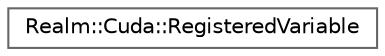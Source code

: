 digraph "Graphical Class Hierarchy"
{
 // LATEX_PDF_SIZE
  bgcolor="transparent";
  edge [fontname=Helvetica,fontsize=10,labelfontname=Helvetica,labelfontsize=10];
  node [fontname=Helvetica,fontsize=10,shape=box,height=0.2,width=0.4];
  rankdir="LR";
  Node0 [id="Node000000",label="Realm::Cuda::RegisteredVariable",height=0.2,width=0.4,color="grey40", fillcolor="white", style="filled",URL="$structRealm_1_1Cuda_1_1RegisteredVariable.html",tooltip=" "];
}

